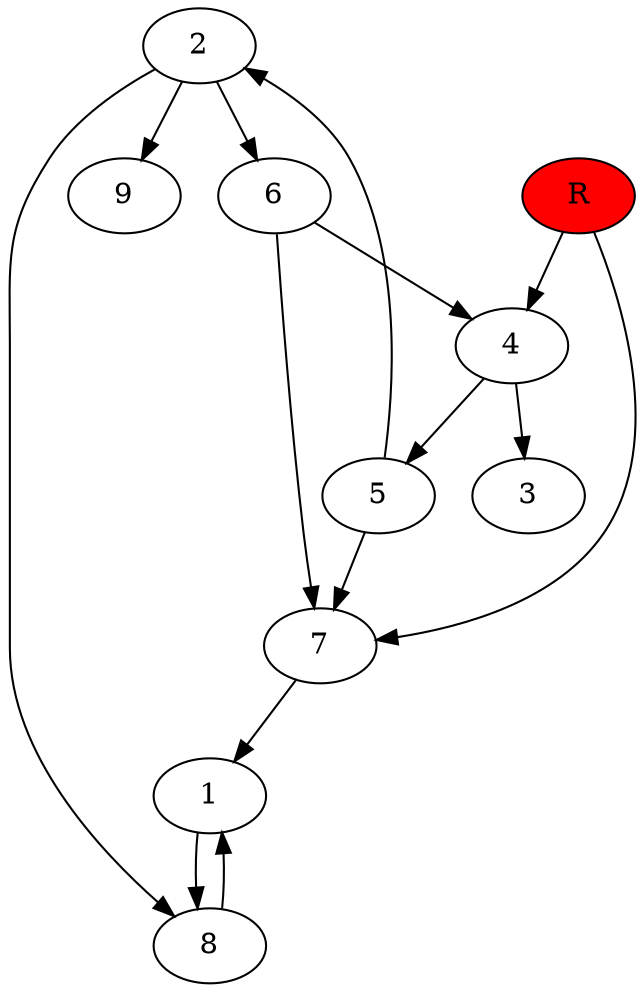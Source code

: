 digraph prb26415 {
	1
	2
	3
	4
	5
	6
	7
	8
	R [fillcolor="#ff0000" style=filled]
	1 -> 8
	2 -> 6
	2 -> 8
	2 -> 9
	4 -> 3
	4 -> 5
	5 -> 2
	5 -> 7
	6 -> 4
	6 -> 7
	7 -> 1
	8 -> 1
	R -> 4
	R -> 7
}
